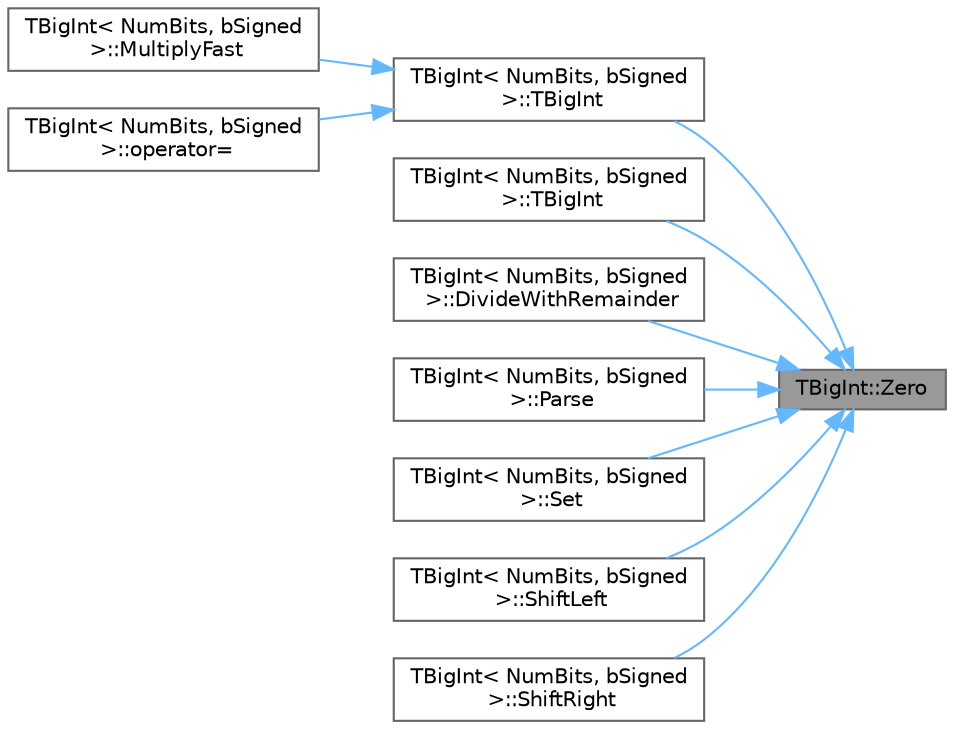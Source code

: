 digraph "TBigInt::Zero"
{
 // INTERACTIVE_SVG=YES
 // LATEX_PDF_SIZE
  bgcolor="transparent";
  edge [fontname=Helvetica,fontsize=10,labelfontname=Helvetica,labelfontsize=10];
  node [fontname=Helvetica,fontsize=10,shape=box,height=0.2,width=0.4];
  rankdir="RL";
  Node1 [id="Node000001",label="TBigInt::Zero",height=0.2,width=0.4,color="gray40", fillcolor="grey60", style="filled", fontcolor="black",tooltip="Sets this integer to 0."];
  Node1 -> Node2 [id="edge1_Node000001_Node000002",dir="back",color="steelblue1",style="solid",tooltip=" "];
  Node2 [id="Node000002",label="TBigInt\< NumBits, bSigned\l \>::TBigInt",height=0.2,width=0.4,color="grey40", fillcolor="white", style="filled",URL="$d1/db0/classTBigInt.html#a4f0f42a9dad487474c7cf4795008c73f",tooltip=" "];
  Node2 -> Node3 [id="edge2_Node000002_Node000003",dir="back",color="steelblue1",style="solid",tooltip=" "];
  Node3 [id="Node000003",label="TBigInt\< NumBits, bSigned\l \>::MultiplyFast",height=0.2,width=0.4,color="grey40", fillcolor="white", style="filled",URL="$d1/db0/classTBigInt.html#a87d240b3b61caef344df7e235ce7124f",tooltip=" "];
  Node2 -> Node4 [id="edge3_Node000002_Node000004",dir="back",color="steelblue1",style="solid",tooltip=" "];
  Node4 [id="Node000004",label="TBigInt\< NumBits, bSigned\l \>::operator=",height=0.2,width=0.4,color="grey40", fillcolor="white", style="filled",URL="$d1/db0/classTBigInt.html#a65f332eb842df29b30b4dc6713180278",tooltip=" "];
  Node1 -> Node5 [id="edge4_Node000001_Node000005",dir="back",color="steelblue1",style="solid",tooltip=" "];
  Node5 [id="Node000005",label="TBigInt\< NumBits, bSigned\l \>::TBigInt",height=0.2,width=0.4,color="grey40", fillcolor="white", style="filled",URL="$d1/db0/classTBigInt.html#a4e1259a2fad404cc17eccf3210b1c4a5",tooltip=" "];
  Node1 -> Node6 [id="edge5_Node000001_Node000006",dir="back",color="steelblue1",style="solid",tooltip=" "];
  Node6 [id="Node000006",label="TBigInt\< NumBits, bSigned\l \>::DivideWithRemainder",height=0.2,width=0.4,color="grey40", fillcolor="white", style="filled",URL="$d1/db0/classTBigInt.html#ad861f249f3a8f3853d0a6b80f374ec77",tooltip=" "];
  Node1 -> Node7 [id="edge6_Node000001_Node000007",dir="back",color="steelblue1",style="solid",tooltip=" "];
  Node7 [id="Node000007",label="TBigInt\< NumBits, bSigned\l \>::Parse",height=0.2,width=0.4,color="grey40", fillcolor="white", style="filled",URL="$d1/db0/classTBigInt.html#ae40a06262cf2dce0c7add03dacb7b170",tooltip=" "];
  Node1 -> Node8 [id="edge7_Node000001_Node000008",dir="back",color="steelblue1",style="solid",tooltip=" "];
  Node8 [id="Node000008",label="TBigInt\< NumBits, bSigned\l \>::Set",height=0.2,width=0.4,color="grey40", fillcolor="white", style="filled",URL="$d1/db0/classTBigInt.html#a694262265ec16295fbb9bf66d98a5205",tooltip=" "];
  Node1 -> Node9 [id="edge8_Node000001_Node000009",dir="back",color="steelblue1",style="solid",tooltip=" "];
  Node9 [id="Node000009",label="TBigInt\< NumBits, bSigned\l \>::ShiftLeft",height=0.2,width=0.4,color="grey40", fillcolor="white", style="filled",URL="$d1/db0/classTBigInt.html#acb74634d9a633ec3e437d2b8929a7dd6",tooltip=" "];
  Node1 -> Node10 [id="edge9_Node000001_Node000010",dir="back",color="steelblue1",style="solid",tooltip=" "];
  Node10 [id="Node000010",label="TBigInt\< NumBits, bSigned\l \>::ShiftRight",height=0.2,width=0.4,color="grey40", fillcolor="white", style="filled",URL="$d1/db0/classTBigInt.html#a86d43671b8930039449071ac26f32add",tooltip=" "];
}
